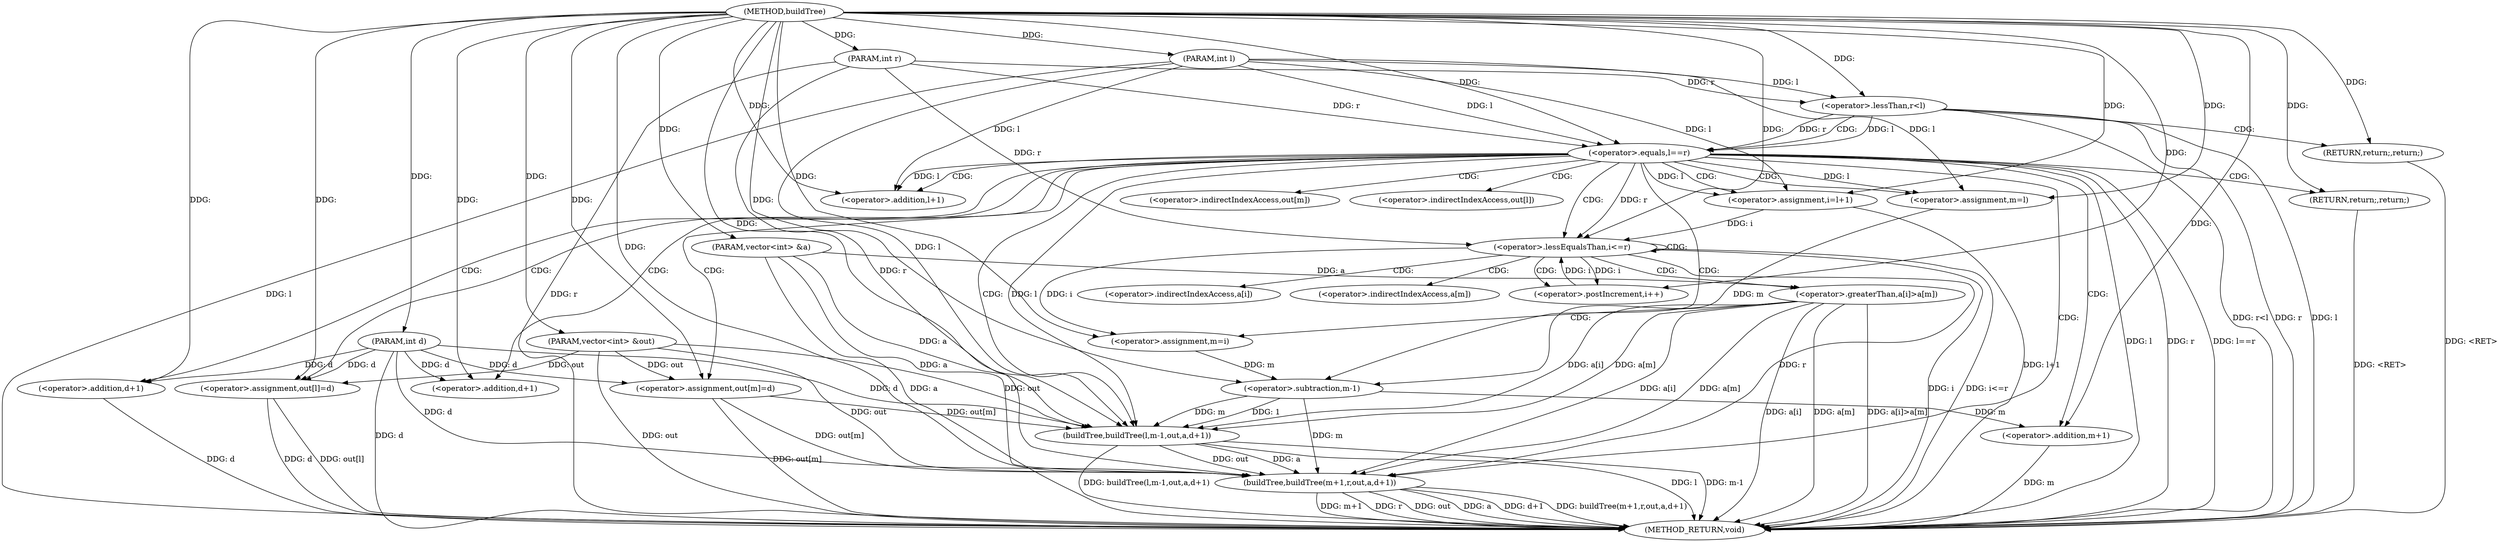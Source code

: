 digraph "buildTree" {  
"1000216" [label = "(METHOD,buildTree)" ]
"1000292" [label = "(METHOD_RETURN,void)" ]
"1000217" [label = "(PARAM,int l)" ]
"1000218" [label = "(PARAM,int r)" ]
"1000219" [label = "(PARAM,vector<int> &out)" ]
"1000220" [label = "(PARAM,vector<int> &a)" ]
"1000221" [label = "(PARAM,int d)" ]
"1000240" [label = "(<operator>.assignment,m=l)" ]
"1000267" [label = "(<operator>.assignment,out[m]=d)" ]
"1000272" [label = "(buildTree,buildTree(l,m-1,out,a,d+1))" ]
"1000282" [label = "(buildTree,buildTree(m+1,r,out,a,d+1))" ]
"1000224" [label = "(<operator>.lessThan,r<l)" ]
"1000227" [label = "(RETURN,return;,return;)" ]
"1000229" [label = "(<operator>.equals,l==r)" ]
"1000245" [label = "(<operator>.assignment,i=l+1)" ]
"1000250" [label = "(<operator>.lessEqualsThan,i<=r)" ]
"1000253" [label = "(<operator>.postIncrement,i++)" ]
"1000233" [label = "(<operator>.assignment,out[l]=d)" ]
"1000238" [label = "(RETURN,return;,return;)" ]
"1000274" [label = "(<operator>.subtraction,m-1)" ]
"1000279" [label = "(<operator>.addition,d+1)" ]
"1000283" [label = "(<operator>.addition,m+1)" ]
"1000289" [label = "(<operator>.addition,d+1)" ]
"1000247" [label = "(<operator>.addition,l+1)" ]
"1000257" [label = "(<operator>.greaterThan,a[i]>a[m])" ]
"1000264" [label = "(<operator>.assignment,m=i)" ]
"1000268" [label = "(<operator>.indirectIndexAccess,out[m])" ]
"1000234" [label = "(<operator>.indirectIndexAccess,out[l])" ]
"1000258" [label = "(<operator>.indirectIndexAccess,a[i])" ]
"1000261" [label = "(<operator>.indirectIndexAccess,a[m])" ]
  "1000217" -> "1000292"  [ label = "DDG: l"] 
  "1000218" -> "1000292"  [ label = "DDG: r"] 
  "1000219" -> "1000292"  [ label = "DDG: out"] 
  "1000220" -> "1000292"  [ label = "DDG: a"] 
  "1000221" -> "1000292"  [ label = "DDG: d"] 
  "1000224" -> "1000292"  [ label = "DDG: r"] 
  "1000224" -> "1000292"  [ label = "DDG: l"] 
  "1000224" -> "1000292"  [ label = "DDG: r<l"] 
  "1000229" -> "1000292"  [ label = "DDG: l"] 
  "1000229" -> "1000292"  [ label = "DDG: r"] 
  "1000229" -> "1000292"  [ label = "DDG: l==r"] 
  "1000245" -> "1000292"  [ label = "DDG: l+1"] 
  "1000250" -> "1000292"  [ label = "DDG: i"] 
  "1000250" -> "1000292"  [ label = "DDG: i<=r"] 
  "1000267" -> "1000292"  [ label = "DDG: out[m]"] 
  "1000272" -> "1000292"  [ label = "DDG: l"] 
  "1000272" -> "1000292"  [ label = "DDG: m-1"] 
  "1000272" -> "1000292"  [ label = "DDG: buildTree(l,m-1,out,a,d+1)"] 
  "1000283" -> "1000292"  [ label = "DDG: m"] 
  "1000282" -> "1000292"  [ label = "DDG: m+1"] 
  "1000282" -> "1000292"  [ label = "DDG: r"] 
  "1000282" -> "1000292"  [ label = "DDG: out"] 
  "1000282" -> "1000292"  [ label = "DDG: a"] 
  "1000289" -> "1000292"  [ label = "DDG: d"] 
  "1000282" -> "1000292"  [ label = "DDG: d+1"] 
  "1000282" -> "1000292"  [ label = "DDG: buildTree(m+1,r,out,a,d+1)"] 
  "1000257" -> "1000292"  [ label = "DDG: a[i]"] 
  "1000257" -> "1000292"  [ label = "DDG: a[m]"] 
  "1000257" -> "1000292"  [ label = "DDG: a[i]>a[m]"] 
  "1000233" -> "1000292"  [ label = "DDG: out[l]"] 
  "1000233" -> "1000292"  [ label = "DDG: d"] 
  "1000238" -> "1000292"  [ label = "DDG: <RET>"] 
  "1000227" -> "1000292"  [ label = "DDG: <RET>"] 
  "1000216" -> "1000217"  [ label = "DDG: "] 
  "1000216" -> "1000218"  [ label = "DDG: "] 
  "1000216" -> "1000219"  [ label = "DDG: "] 
  "1000216" -> "1000220"  [ label = "DDG: "] 
  "1000216" -> "1000221"  [ label = "DDG: "] 
  "1000229" -> "1000240"  [ label = "DDG: l"] 
  "1000217" -> "1000240"  [ label = "DDG: l"] 
  "1000216" -> "1000240"  [ label = "DDG: "] 
  "1000221" -> "1000267"  [ label = "DDG: d"] 
  "1000216" -> "1000267"  [ label = "DDG: "] 
  "1000216" -> "1000227"  [ label = "DDG: "] 
  "1000217" -> "1000245"  [ label = "DDG: l"] 
  "1000216" -> "1000245"  [ label = "DDG: "] 
  "1000229" -> "1000245"  [ label = "DDG: l"] 
  "1000219" -> "1000267"  [ label = "DDG: out"] 
  "1000217" -> "1000272"  [ label = "DDG: l"] 
  "1000216" -> "1000272"  [ label = "DDG: "] 
  "1000229" -> "1000272"  [ label = "DDG: l"] 
  "1000257" -> "1000272"  [ label = "DDG: a[i]"] 
  "1000257" -> "1000272"  [ label = "DDG: a[m]"] 
  "1000220" -> "1000272"  [ label = "DDG: a"] 
  "1000274" -> "1000272"  [ label = "DDG: 1"] 
  "1000274" -> "1000272"  [ label = "DDG: m"] 
  "1000221" -> "1000272"  [ label = "DDG: d"] 
  "1000267" -> "1000272"  [ label = "DDG: out[m]"] 
  "1000219" -> "1000272"  [ label = "DDG: out"] 
  "1000216" -> "1000282"  [ label = "DDG: "] 
  "1000274" -> "1000282"  [ label = "DDG: m"] 
  "1000267" -> "1000282"  [ label = "DDG: out[m]"] 
  "1000272" -> "1000282"  [ label = "DDG: out"] 
  "1000219" -> "1000282"  [ label = "DDG: out"] 
  "1000272" -> "1000282"  [ label = "DDG: a"] 
  "1000257" -> "1000282"  [ label = "DDG: a[i]"] 
  "1000257" -> "1000282"  [ label = "DDG: a[m]"] 
  "1000220" -> "1000282"  [ label = "DDG: a"] 
  "1000250" -> "1000282"  [ label = "DDG: r"] 
  "1000218" -> "1000282"  [ label = "DDG: r"] 
  "1000221" -> "1000282"  [ label = "DDG: d"] 
  "1000218" -> "1000224"  [ label = "DDG: r"] 
  "1000216" -> "1000224"  [ label = "DDG: "] 
  "1000217" -> "1000224"  [ label = "DDG: l"] 
  "1000224" -> "1000229"  [ label = "DDG: l"] 
  "1000217" -> "1000229"  [ label = "DDG: l"] 
  "1000216" -> "1000229"  [ label = "DDG: "] 
  "1000224" -> "1000229"  [ label = "DDG: r"] 
  "1000218" -> "1000229"  [ label = "DDG: r"] 
  "1000221" -> "1000233"  [ label = "DDG: d"] 
  "1000216" -> "1000233"  [ label = "DDG: "] 
  "1000216" -> "1000238"  [ label = "DDG: "] 
  "1000245" -> "1000250"  [ label = "DDG: i"] 
  "1000253" -> "1000250"  [ label = "DDG: i"] 
  "1000216" -> "1000250"  [ label = "DDG: "] 
  "1000229" -> "1000250"  [ label = "DDG: r"] 
  "1000218" -> "1000250"  [ label = "DDG: r"] 
  "1000250" -> "1000253"  [ label = "DDG: i"] 
  "1000216" -> "1000253"  [ label = "DDG: "] 
  "1000240" -> "1000274"  [ label = "DDG: m"] 
  "1000264" -> "1000274"  [ label = "DDG: m"] 
  "1000216" -> "1000274"  [ label = "DDG: "] 
  "1000221" -> "1000279"  [ label = "DDG: d"] 
  "1000216" -> "1000279"  [ label = "DDG: "] 
  "1000274" -> "1000283"  [ label = "DDG: m"] 
  "1000216" -> "1000283"  [ label = "DDG: "] 
  "1000221" -> "1000289"  [ label = "DDG: d"] 
  "1000216" -> "1000289"  [ label = "DDG: "] 
  "1000219" -> "1000233"  [ label = "DDG: out"] 
  "1000217" -> "1000247"  [ label = "DDG: l"] 
  "1000216" -> "1000247"  [ label = "DDG: "] 
  "1000229" -> "1000247"  [ label = "DDG: l"] 
  "1000250" -> "1000264"  [ label = "DDG: i"] 
  "1000216" -> "1000264"  [ label = "DDG: "] 
  "1000220" -> "1000257"  [ label = "DDG: a"] 
  "1000224" -> "1000227"  [ label = "CDG: "] 
  "1000224" -> "1000229"  [ label = "CDG: "] 
  "1000229" -> "1000247"  [ label = "CDG: "] 
  "1000229" -> "1000238"  [ label = "CDG: "] 
  "1000229" -> "1000268"  [ label = "CDG: "] 
  "1000229" -> "1000233"  [ label = "CDG: "] 
  "1000229" -> "1000274"  [ label = "CDG: "] 
  "1000229" -> "1000283"  [ label = "CDG: "] 
  "1000229" -> "1000234"  [ label = "CDG: "] 
  "1000229" -> "1000272"  [ label = "CDG: "] 
  "1000229" -> "1000282"  [ label = "CDG: "] 
  "1000229" -> "1000289"  [ label = "CDG: "] 
  "1000229" -> "1000267"  [ label = "CDG: "] 
  "1000229" -> "1000250"  [ label = "CDG: "] 
  "1000229" -> "1000240"  [ label = "CDG: "] 
  "1000229" -> "1000245"  [ label = "CDG: "] 
  "1000229" -> "1000279"  [ label = "CDG: "] 
  "1000250" -> "1000258"  [ label = "CDG: "] 
  "1000250" -> "1000253"  [ label = "CDG: "] 
  "1000250" -> "1000261"  [ label = "CDG: "] 
  "1000250" -> "1000250"  [ label = "CDG: "] 
  "1000250" -> "1000257"  [ label = "CDG: "] 
  "1000257" -> "1000264"  [ label = "CDG: "] 
}
